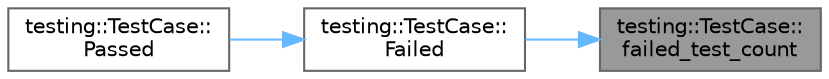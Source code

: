 digraph "testing::TestCase::failed_test_count"
{
 // LATEX_PDF_SIZE
  bgcolor="transparent";
  edge [fontname=Helvetica,fontsize=10,labelfontname=Helvetica,labelfontsize=10];
  node [fontname=Helvetica,fontsize=10,shape=box,height=0.2,width=0.4];
  rankdir="RL";
  Node1 [id="Node000001",label="testing::TestCase::\lfailed_test_count",height=0.2,width=0.4,color="gray40", fillcolor="grey60", style="filled", fontcolor="black",tooltip=" "];
  Node1 -> Node2 [id="edge1_Node000001_Node000002",dir="back",color="steelblue1",style="solid",tooltip=" "];
  Node2 [id="Node000002",label="testing::TestCase::\lFailed",height=0.2,width=0.4,color="grey40", fillcolor="white", style="filled",URL="$classtesting_1_1_test_case.html#ae71c30eab6f1673b82090a0e745c2aa5",tooltip=" "];
  Node2 -> Node3 [id="edge2_Node000002_Node000003",dir="back",color="steelblue1",style="solid",tooltip=" "];
  Node3 [id="Node000003",label="testing::TestCase::\lPassed",height=0.2,width=0.4,color="grey40", fillcolor="white", style="filled",URL="$classtesting_1_1_test_case.html#a29bbfd227b732a90198b5280c039c271",tooltip=" "];
}
